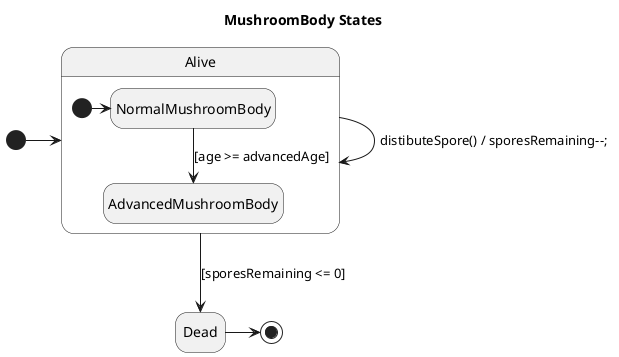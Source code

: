 @startuml Mushroom Body Statechart
title MushroomBody States

hide empty description


state Alive {

state NormalMushroomBody
state AdvancedMushroomBody

[*] -> NormalMushroomBody
NormalMushroomBody -down-> AdvancedMushroomBody : [age >= advancedAge]
}

state Dead

[*] -> Alive
Alive -> Alive: distibuteSpore() / sporesRemaining--;
Alive -down-> Dead: [sporesRemaining <= 0]

Dead -> [*]

@enduml